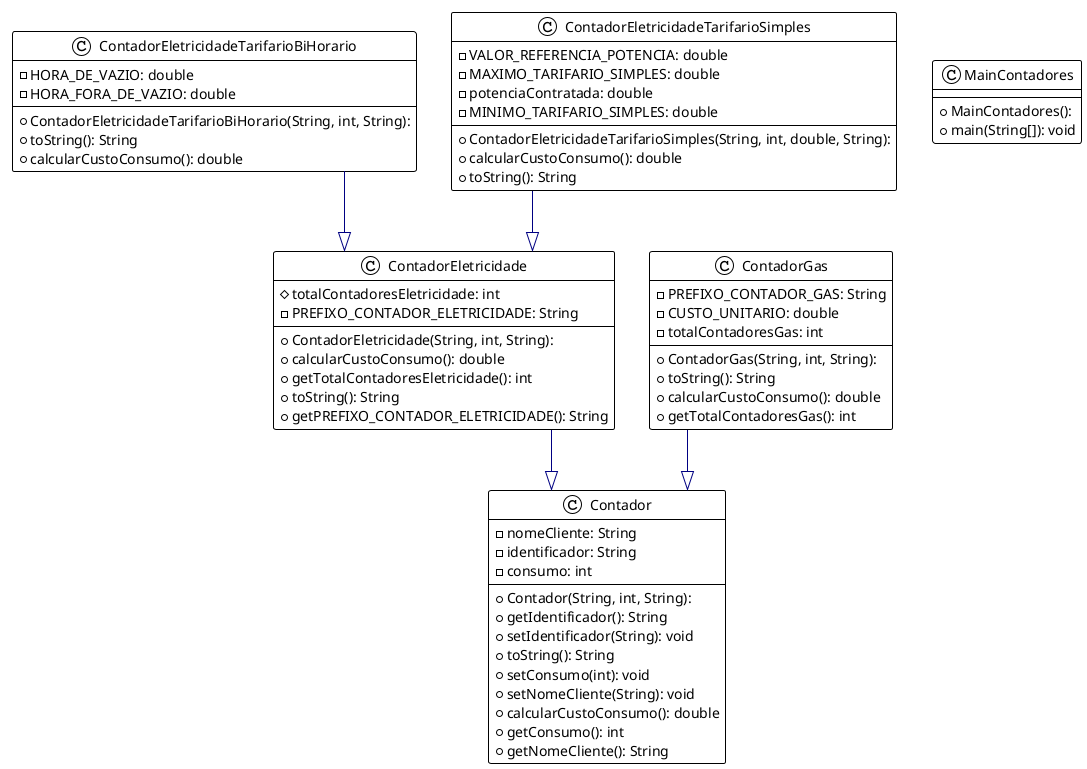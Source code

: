 @startuml

!theme plain
top to bottom direction
skinparam linetype ortho

class Contador {
  + Contador(String, int, String): 
  - nomeCliente: String
  - identificador: String
  - consumo: int
  + getIdentificador(): String
  + setIdentificador(String): void
  + toString(): String
  + setConsumo(int): void
  + setNomeCliente(String): void
  + calcularCustoConsumo(): double
  + getConsumo(): int
  + getNomeCliente(): String
}
class ContadorEletricidade {
  + ContadorEletricidade(String, int, String): 
  # totalContadoresEletricidade: int
  - PREFIXO_CONTADOR_ELETRICIDADE: String
  + calcularCustoConsumo(): double
  + getTotalContadoresEletricidade(): int
  + toString(): String
  + getPREFIXO_CONTADOR_ELETRICIDADE(): String
}
class ContadorEletricidadeTarifarioBiHorario {
  + ContadorEletricidadeTarifarioBiHorario(String, int, String): 
  - HORA_DE_VAZIO: double
  - HORA_FORA_DE_VAZIO: double
  + toString(): String
  + calcularCustoConsumo(): double
}
class ContadorEletricidadeTarifarioSimples {
  + ContadorEletricidadeTarifarioSimples(String, int, double, String): 
  - VALOR_REFERENCIA_POTENCIA: double
  - MAXIMO_TARIFARIO_SIMPLES: double
  - potenciaContratada: double
  - MINIMO_TARIFARIO_SIMPLES: double
  + calcularCustoConsumo(): double
  + toString(): String
}
class ContadorGas {
  + ContadorGas(String, int, String): 
  - PREFIXO_CONTADOR_GAS: String
  - CUSTO_UNITARIO: double
  - totalContadoresGas: int
  + toString(): String
  + calcularCustoConsumo(): double
  + getTotalContadoresGas(): int
}
class MainContadores {
  + MainContadores(): 
  + main(String[]): void
}

ContadorEletricidade                    -[#000082,plain]-^  Contador                               
ContadorEletricidadeTarifarioBiHorario  -[#000082,plain]-^  ContadorEletricidade                   
ContadorEletricidadeTarifarioSimples    -[#000082,plain]-^  ContadorEletricidade                   
ContadorGas                             -[#000082,plain]-^  Contador                               
@enduml
